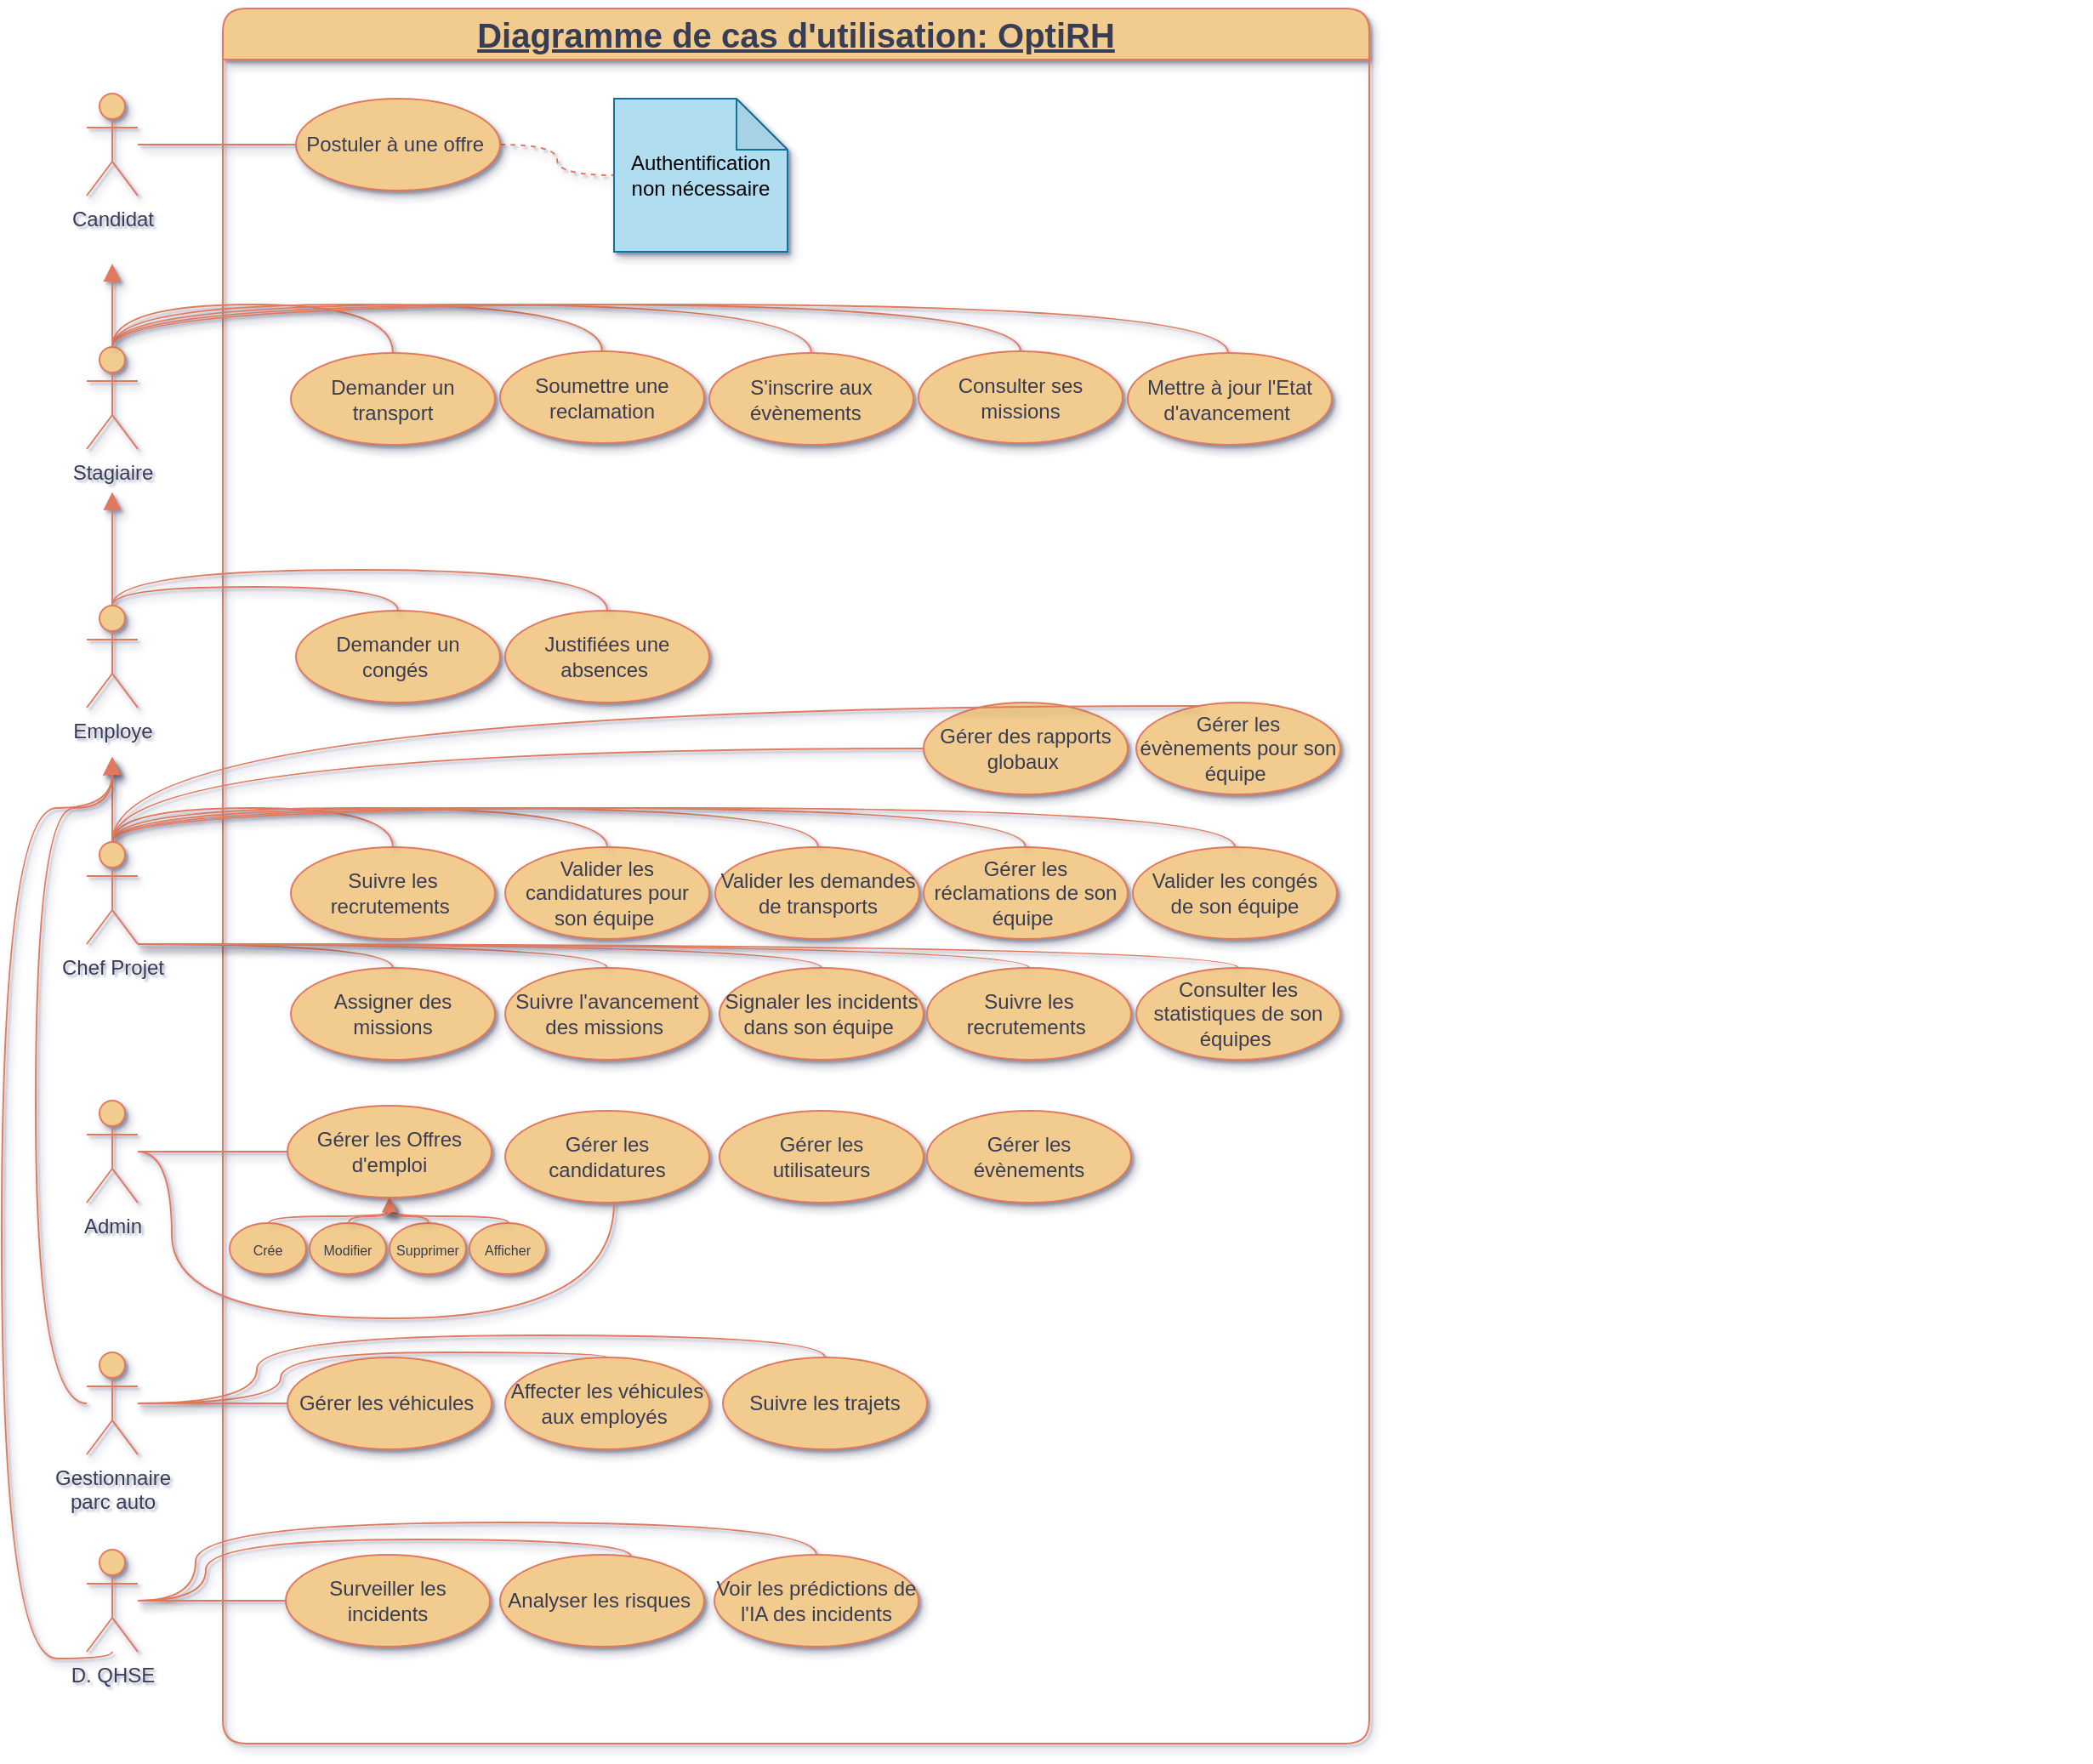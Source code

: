 <mxfile version="22.0.2" type="device">
  <diagram name="Page-1" id="Yrs7KlP71VBfs4nfrlCE">
    <mxGraphModel dx="1863" dy="1775" grid="1" gridSize="10" guides="1" tooltips="1" connect="1" arrows="1" fold="1" page="1" pageScale="1" pageWidth="827" pageHeight="1169" background="#ffffff" math="0" shadow="1">
      <root>
        <mxCell id="0" />
        <mxCell id="1" parent="0" />
        <mxCell id="XjX4u2drSxFfhVrrYKXO-3" style="edgeStyle=orthogonalEdgeStyle;orthogonalLoop=1;jettySize=auto;html=1;strokeColor=#E07A5F;fontColor=#393C56;fillColor=#F2CC8F;endArrow=none;endFill=0;shadow=1;curved=1;" parent="1" source="fzgczVOHdvdYnYpxsNVG-100" target="XjX4u2drSxFfhVrrYKXO-2" edge="1">
          <mxGeometry relative="1" as="geometry">
            <mxPoint x="-725" y="-194" as="sourcePoint" />
            <mxPoint x="-638" y="-194" as="targetPoint" />
            <Array as="points">
              <mxPoint x="-701" y="-204" />
              <mxPoint x="-701" y="-250" />
              <mxPoint x="-336" y="-250" />
            </Array>
          </mxGeometry>
        </mxCell>
        <mxCell id="fzgczVOHdvdYnYpxsNVG-111" style="edgeStyle=orthogonalEdgeStyle;orthogonalLoop=1;jettySize=auto;html=1;strokeColor=#E07A5F;fontColor=#393C56;fillColor=#F2CC8F;curved=1;endArrow=none;endFill=0;shadow=1;" parent="1" source="fzgczVOHdvdYnYpxsNVG-100" target="fzgczVOHdvdYnYpxsNVG-105" edge="1">
          <mxGeometry relative="1" as="geometry">
            <Array as="points">
              <mxPoint x="-695" y="-204" />
              <mxPoint x="-695" y="-240" />
              <mxPoint x="-445" y="-240" />
            </Array>
          </mxGeometry>
        </mxCell>
        <mxCell id="XjX4u2drSxFfhVrrYKXO-4" style="edgeStyle=orthogonalEdgeStyle;orthogonalLoop=1;jettySize=auto;html=1;strokeColor=#E07A5F;fontColor=#393C56;fillColor=#F2CC8F;endArrow=none;endFill=0;shadow=1;curved=1;" parent="1" source="fzgczVOHdvdYnYpxsNVG-92" target="XjX4u2drSxFfhVrrYKXO-1" edge="1">
          <mxGeometry relative="1" as="geometry">
            <mxPoint x="-725" y="-310" as="sourcePoint" />
            <mxPoint x="-637" y="-310" as="targetPoint" />
            <Array as="points">
              <mxPoint x="-651" y="-320" />
              <mxPoint x="-651" y="-350" />
              <mxPoint x="-459" y="-350" />
            </Array>
          </mxGeometry>
        </mxCell>
        <mxCell id="fzgczVOHdvdYnYpxsNVG-103" style="edgeStyle=orthogonalEdgeStyle;orthogonalLoop=1;jettySize=auto;html=1;strokeColor=#E07A5F;fontColor=#393C56;fillColor=#F2CC8F;curved=1;endArrow=none;endFill=0;shadow=1;" parent="1" source="fzgczVOHdvdYnYpxsNVG-92" target="fzgczVOHdvdYnYpxsNVG-96" edge="1">
          <mxGeometry relative="1" as="geometry">
            <Array as="points">
              <mxPoint x="-665" y="-320" />
              <mxPoint x="-665" y="-360" />
              <mxPoint x="-331" y="-360" />
            </Array>
          </mxGeometry>
        </mxCell>
        <mxCell id="fzgczVOHdvdYnYpxsNVG-3" value="&lt;b style=&quot;font-size: 16px;&quot;&gt;&lt;font style=&quot;font-size: 20px;&quot;&gt;&lt;u&gt;Diagramme de cas d&#39;utilisation: OptiRH&lt;/u&gt;&lt;/font&gt;&lt;/b&gt;" style="swimlane;whiteSpace=wrap;html=1;rounded=1;strokeColor=#E07A5F;fontColor=#393C56;fillColor=#F2CC8F;startSize=30;shadow=1;labelBackgroundColor=none;" parent="1" vertex="1">
          <mxGeometry x="-685" y="-1140" width="674" height="1020" as="geometry" />
        </mxCell>
        <mxCell id="stQqlkazPtPQdjLViboA-64" style="edgeStyle=none;curved=1;rounded=0;orthogonalLoop=1;jettySize=auto;html=1;exitX=0.5;exitY=1;exitDx=0;exitDy=0;fontSize=12;startSize=8;endSize=8;labelBackgroundColor=none;strokeColor=#E07A5F;fontColor=default;shadow=1;" parent="fzgczVOHdvdYnYpxsNVG-3" edge="1">
          <mxGeometry relative="1" as="geometry">
            <mxPoint x="1078.5" y="671" as="sourcePoint" />
            <mxPoint x="1078.5" y="671" as="targetPoint" />
          </mxGeometry>
        </mxCell>
        <mxCell id="fzgczVOHdvdYnYpxsNVG-44" style="edgeStyle=orthogonalEdgeStyle;orthogonalLoop=1;jettySize=auto;html=1;strokeColor=#E07A5F;fontColor=#393C56;fillColor=#F2CC8F;endArrow=none;endFill=0;curved=1;shadow=1;" parent="fzgczVOHdvdYnYpxsNVG-3" source="stQqlkazPtPQdjLViboA-169" target="fzgczVOHdvdYnYpxsNVG-34" edge="1">
          <mxGeometry relative="1" as="geometry">
            <Array as="points">
              <mxPoint x="-65" y="174" />
              <mxPoint x="100" y="174" />
            </Array>
          </mxGeometry>
        </mxCell>
        <mxCell id="fzgczVOHdvdYnYpxsNVG-45" style="edgeStyle=orthogonalEdgeStyle;orthogonalLoop=1;jettySize=auto;html=1;strokeColor=#E07A5F;fontColor=#393C56;fillColor=#F2CC8F;endArrow=none;endFill=0;curved=1;shadow=1;" parent="fzgczVOHdvdYnYpxsNVG-3" source="stQqlkazPtPQdjLViboA-169" target="fzgczVOHdvdYnYpxsNVG-35" edge="1">
          <mxGeometry relative="1" as="geometry">
            <Array as="points">
              <mxPoint x="-65" y="174" />
              <mxPoint x="223" y="174" />
            </Array>
          </mxGeometry>
        </mxCell>
        <mxCell id="fzgczVOHdvdYnYpxsNVG-46" style="edgeStyle=orthogonalEdgeStyle;orthogonalLoop=1;jettySize=auto;html=1;strokeColor=#E07A5F;fontColor=#393C56;fillColor=#F2CC8F;endArrow=none;endFill=0;curved=1;shadow=1;" parent="fzgczVOHdvdYnYpxsNVG-3" source="stQqlkazPtPQdjLViboA-169" target="fzgczVOHdvdYnYpxsNVG-36" edge="1">
          <mxGeometry relative="1" as="geometry">
            <Array as="points">
              <mxPoint x="-65" y="174" />
              <mxPoint x="346" y="174" />
            </Array>
          </mxGeometry>
        </mxCell>
        <mxCell id="fzgczVOHdvdYnYpxsNVG-47" style="edgeStyle=orthogonalEdgeStyle;orthogonalLoop=1;jettySize=auto;html=1;strokeColor=#E07A5F;fontColor=#393C56;fillColor=#F2CC8F;endArrow=none;endFill=0;curved=1;shadow=1;" parent="fzgczVOHdvdYnYpxsNVG-3" source="stQqlkazPtPQdjLViboA-169" target="fzgczVOHdvdYnYpxsNVG-37" edge="1">
          <mxGeometry relative="1" as="geometry">
            <Array as="points">
              <mxPoint x="-65" y="174" />
              <mxPoint x="469" y="174" />
            </Array>
          </mxGeometry>
        </mxCell>
        <mxCell id="fzgczVOHdvdYnYpxsNVG-48" style="edgeStyle=orthogonalEdgeStyle;orthogonalLoop=1;jettySize=auto;html=1;strokeColor=#E07A5F;fontColor=#393C56;fillColor=#F2CC8F;endArrow=none;endFill=0;curved=1;shadow=1;" parent="fzgczVOHdvdYnYpxsNVG-3" source="stQqlkazPtPQdjLViboA-169" target="fzgczVOHdvdYnYpxsNVG-38" edge="1">
          <mxGeometry relative="1" as="geometry">
            <Array as="points">
              <mxPoint x="-65" y="174" />
              <mxPoint x="591" y="174" />
            </Array>
          </mxGeometry>
        </mxCell>
        <mxCell id="stQqlkazPtPQdjLViboA-169" value="Stagiaire" style="shape=umlActor;verticalLabelPosition=bottom;verticalAlign=top;html=1;outlineConnect=0;labelBackgroundColor=none;fillColor=#F2CC8F;strokeColor=#E07A5F;fontColor=#393C56;shadow=1;" parent="fzgczVOHdvdYnYpxsNVG-3" vertex="1">
          <mxGeometry x="-80" y="199" width="30" height="60" as="geometry" />
        </mxCell>
        <mxCell id="stQqlkazPtPQdjLViboA-191" style="edgeStyle=none;curved=1;rounded=0;orthogonalLoop=1;jettySize=auto;html=1;fontSize=12;startSize=8;endSize=8;labelBackgroundColor=none;strokeColor=#E07A5F;fontColor=default;endArrow=block;endFill=1;shadow=1;" parent="fzgczVOHdvdYnYpxsNVG-3" source="stQqlkazPtPQdjLViboA-170" edge="1">
          <mxGeometry relative="1" as="geometry">
            <mxPoint x="-65" y="284.2" as="targetPoint" />
          </mxGeometry>
        </mxCell>
        <mxCell id="fzgczVOHdvdYnYpxsNVG-110" style="edgeStyle=orthogonalEdgeStyle;orthogonalLoop=1;jettySize=auto;html=1;strokeColor=#E07A5F;fontColor=#393C56;fillColor=#F2CC8F;endArrow=none;endFill=0;curved=1;dashed=1;shadow=1;" parent="fzgczVOHdvdYnYpxsNVG-3" source="fzgczVOHdvdYnYpxsNVG-33" target="fzgczVOHdvdYnYpxsNVG-109" edge="1">
          <mxGeometry relative="1" as="geometry" />
        </mxCell>
        <mxCell id="fzgczVOHdvdYnYpxsNVG-33" value="Postuler à une offre&amp;nbsp;" style="ellipse;whiteSpace=wrap;html=1;strokeColor=#E07A5F;fontColor=#393C56;fillColor=#F2CC8F;shadow=1;" parent="fzgczVOHdvdYnYpxsNVG-3" vertex="1">
          <mxGeometry x="43" y="53" width="120" height="54" as="geometry" />
        </mxCell>
        <mxCell id="fzgczVOHdvdYnYpxsNVG-34" value="Demander un transport" style="ellipse;whiteSpace=wrap;html=1;strokeColor=#E07A5F;fontColor=#393C56;fillColor=#F2CC8F;shadow=1;" parent="fzgczVOHdvdYnYpxsNVG-3" vertex="1">
          <mxGeometry x="40" y="202.5" width="120" height="54" as="geometry" />
        </mxCell>
        <mxCell id="fzgczVOHdvdYnYpxsNVG-35" value="Soumettre une reclamation" style="ellipse;whiteSpace=wrap;html=1;strokeColor=#E07A5F;fontColor=#393C56;fillColor=#F2CC8F;shadow=1;" parent="fzgczVOHdvdYnYpxsNVG-3" vertex="1">
          <mxGeometry x="163" y="201.5" width="120" height="54" as="geometry" />
        </mxCell>
        <mxCell id="fzgczVOHdvdYnYpxsNVG-36" value="S&#39;inscrire aux évènements&amp;nbsp;&amp;nbsp;" style="ellipse;whiteSpace=wrap;html=1;strokeColor=#E07A5F;fontColor=#393C56;fillColor=#F2CC8F;align=center;shadow=1;" parent="fzgczVOHdvdYnYpxsNVG-3" vertex="1">
          <mxGeometry x="286" y="202.5" width="120" height="54" as="geometry" />
        </mxCell>
        <mxCell id="fzgczVOHdvdYnYpxsNVG-37" value="Consulter ses missions" style="ellipse;whiteSpace=wrap;html=1;strokeColor=#E07A5F;fontColor=#393C56;fillColor=#F2CC8F;shadow=1;" parent="fzgczVOHdvdYnYpxsNVG-3" vertex="1">
          <mxGeometry x="409" y="201.5" width="120" height="54" as="geometry" />
        </mxCell>
        <mxCell id="fzgczVOHdvdYnYpxsNVG-38" value="Mettre à jour l&#39;Etat d&#39;avancement&amp;nbsp;" style="ellipse;whiteSpace=wrap;html=1;strokeColor=#E07A5F;fontColor=#393C56;fillColor=#F2CC8F;shadow=1;" parent="fzgczVOHdvdYnYpxsNVG-3" vertex="1">
          <mxGeometry x="532" y="202.5" width="120" height="54" as="geometry" />
        </mxCell>
        <mxCell id="fzgczVOHdvdYnYpxsNVG-49" value="Demander un congés&amp;nbsp;" style="ellipse;whiteSpace=wrap;html=1;strokeColor=#E07A5F;fontColor=#393C56;fillColor=#F2CC8F;shadow=1;" parent="fzgczVOHdvdYnYpxsNVG-3" vertex="1">
          <mxGeometry x="43" y="354" width="120" height="54" as="geometry" />
        </mxCell>
        <mxCell id="fzgczVOHdvdYnYpxsNVG-50" value="Justifiées une absences&amp;nbsp;" style="ellipse;whiteSpace=wrap;html=1;strokeColor=#E07A5F;fontColor=#393C56;fillColor=#F2CC8F;shadow=1;" parent="fzgczVOHdvdYnYpxsNVG-3" vertex="1">
          <mxGeometry x="166" y="354" width="120" height="54" as="geometry" />
        </mxCell>
        <mxCell id="fzgczVOHdvdYnYpxsNVG-57" value="Suivre les recrutements&amp;nbsp;" style="ellipse;whiteSpace=wrap;html=1;strokeColor=#E07A5F;fontColor=#393C56;fillColor=#F2CC8F;shadow=1;" parent="fzgczVOHdvdYnYpxsNVG-3" vertex="1">
          <mxGeometry x="40" y="493" width="120" height="54" as="geometry" />
        </mxCell>
        <mxCell id="fzgczVOHdvdYnYpxsNVG-58" value="Valider les candidatures pour son équipe&amp;nbsp;" style="ellipse;whiteSpace=wrap;html=1;strokeColor=#E07A5F;fontColor=#393C56;fillColor=#F2CC8F;shadow=1;" parent="fzgczVOHdvdYnYpxsNVG-3" vertex="1">
          <mxGeometry x="166" y="493" width="120" height="54" as="geometry" />
        </mxCell>
        <mxCell id="fzgczVOHdvdYnYpxsNVG-59" value="Valider les demandes de transports" style="ellipse;whiteSpace=wrap;html=1;strokeColor=#E07A5F;fontColor=#393C56;fillColor=#F2CC8F;shadow=1;" parent="fzgczVOHdvdYnYpxsNVG-3" vertex="1">
          <mxGeometry x="289.5" y="493" width="120" height="54" as="geometry" />
        </mxCell>
        <mxCell id="fzgczVOHdvdYnYpxsNVG-60" value="Gérer les réclamations de son équipe&amp;nbsp;" style="ellipse;whiteSpace=wrap;html=1;strokeColor=#E07A5F;fontColor=#393C56;fillColor=#F2CC8F;shadow=1;" parent="fzgczVOHdvdYnYpxsNVG-3" vertex="1">
          <mxGeometry x="412" y="493" width="120" height="54" as="geometry" />
        </mxCell>
        <mxCell id="fzgczVOHdvdYnYpxsNVG-61" value="Valider les congés&lt;br&gt;de son équipe" style="ellipse;whiteSpace=wrap;html=1;strokeColor=#E07A5F;fontColor=#393C56;fillColor=#F2CC8F;shadow=1;" parent="fzgczVOHdvdYnYpxsNVG-3" vertex="1">
          <mxGeometry x="535" y="493" width="120" height="54" as="geometry" />
        </mxCell>
        <mxCell id="fzgczVOHdvdYnYpxsNVG-62" value="Gérer les évènements pour son équipe&amp;nbsp;" style="ellipse;whiteSpace=wrap;html=1;strokeColor=#E07A5F;fontColor=#393C56;fillColor=#F2CC8F;shadow=1;" parent="fzgczVOHdvdYnYpxsNVG-3" vertex="1">
          <mxGeometry x="537" y="408" width="120" height="54" as="geometry" />
        </mxCell>
        <mxCell id="fzgczVOHdvdYnYpxsNVG-69" value="Assigner des missions" style="ellipse;whiteSpace=wrap;html=1;strokeColor=#E07A5F;fontColor=#393C56;fillColor=#F2CC8F;shadow=1;" parent="fzgczVOHdvdYnYpxsNVG-3" vertex="1">
          <mxGeometry x="40" y="564" width="120" height="54" as="geometry" />
        </mxCell>
        <mxCell id="fzgczVOHdvdYnYpxsNVG-70" value="Suivre l&#39;avancement des missions&amp;nbsp;" style="ellipse;whiteSpace=wrap;html=1;strokeColor=#E07A5F;fontColor=#393C56;fillColor=#F2CC8F;shadow=1;" parent="fzgczVOHdvdYnYpxsNVG-3" vertex="1">
          <mxGeometry x="166" y="564" width="120" height="54" as="geometry" />
        </mxCell>
        <mxCell id="fzgczVOHdvdYnYpxsNVG-71" value="Signaler les incidents dans son équipe&amp;nbsp;" style="ellipse;whiteSpace=wrap;html=1;strokeColor=#E07A5F;fontColor=#393C56;fillColor=#F2CC8F;shadow=1;" parent="fzgczVOHdvdYnYpxsNVG-3" vertex="1">
          <mxGeometry x="292" y="564" width="120" height="54" as="geometry" />
        </mxCell>
        <mxCell id="fzgczVOHdvdYnYpxsNVG-72" value="Suivre les recrutements&amp;nbsp;" style="ellipse;whiteSpace=wrap;html=1;strokeColor=#E07A5F;fontColor=#393C56;fillColor=#F2CC8F;shadow=1;" parent="fzgczVOHdvdYnYpxsNVG-3" vertex="1">
          <mxGeometry x="414" y="564" width="120" height="54" as="geometry" />
        </mxCell>
        <mxCell id="fzgczVOHdvdYnYpxsNVG-73" value="Consulter les statistiques de son équipes&amp;nbsp;" style="ellipse;whiteSpace=wrap;html=1;strokeColor=#E07A5F;fontColor=#393C56;fillColor=#F2CC8F;shadow=1;" parent="fzgczVOHdvdYnYpxsNVG-3" vertex="1">
          <mxGeometry x="537" y="564" width="120" height="54" as="geometry" />
        </mxCell>
        <mxCell id="stQqlkazPtPQdjLViboA-207" style="edgeStyle=none;curved=1;rounded=0;orthogonalLoop=1;jettySize=auto;html=1;exitX=0.5;exitY=1;exitDx=0;exitDy=0;fontSize=12;startSize=8;endSize=8;labelBackgroundColor=none;strokeColor=#E07A5F;fontColor=default;shadow=1;" parent="fzgczVOHdvdYnYpxsNVG-3" edge="1">
          <mxGeometry relative="1" as="geometry">
            <mxPoint x="844.5" y="972" as="sourcePoint" />
            <mxPoint x="844.5" y="972" as="targetPoint" />
          </mxGeometry>
        </mxCell>
        <mxCell id="fzgczVOHdvdYnYpxsNVG-27" value="&lt;font style=&quot;font-size: 8px;&quot;&gt;Crée&lt;/font&gt;" style="ellipse;whiteSpace=wrap;html=1;strokeColor=#E07A5F;fontColor=#393C56;fillColor=#F2CC8F;shadow=1;" parent="fzgczVOHdvdYnYpxsNVG-3" vertex="1">
          <mxGeometry x="4" y="714" width="45" height="30" as="geometry" />
        </mxCell>
        <mxCell id="fzgczVOHdvdYnYpxsNVG-26" value="&lt;font style=&quot;font-size: 8px;&quot;&gt;Modifier&lt;/font&gt;" style="ellipse;whiteSpace=wrap;html=1;strokeColor=#E07A5F;fontColor=#393C56;fillColor=#F2CC8F;shadow=1;" parent="fzgczVOHdvdYnYpxsNVG-3" vertex="1">
          <mxGeometry x="51" y="714" width="45" height="30" as="geometry" />
        </mxCell>
        <mxCell id="fzgczVOHdvdYnYpxsNVG-25" value="&lt;font style=&quot;font-size: 8px;&quot;&gt;Supprimer&lt;/font&gt;" style="ellipse;whiteSpace=wrap;html=1;strokeColor=#E07A5F;fontColor=#393C56;fillColor=#F2CC8F;shadow=1;" parent="fzgczVOHdvdYnYpxsNVG-3" vertex="1">
          <mxGeometry x="98" y="714" width="45" height="30" as="geometry" />
        </mxCell>
        <mxCell id="fzgczVOHdvdYnYpxsNVG-24" value="&lt;font style=&quot;font-size: 8px;&quot;&gt;Afficher&lt;/font&gt;" style="ellipse;whiteSpace=wrap;html=1;strokeColor=#E07A5F;fontColor=#393C56;fillColor=#F2CC8F;shadow=1;" parent="fzgczVOHdvdYnYpxsNVG-3" vertex="1">
          <mxGeometry x="145" y="714" width="45" height="30" as="geometry" />
        </mxCell>
        <mxCell id="fzgczVOHdvdYnYpxsNVG-86" style="edgeStyle=orthogonalEdgeStyle;orthogonalLoop=1;jettySize=auto;html=1;strokeColor=#E07A5F;fontColor=#393C56;fillColor=#F2CC8F;endArrow=none;endFill=0;startArrow=block;startFill=1;curved=1;shadow=1;" parent="fzgczVOHdvdYnYpxsNVG-3" source="fzgczVOHdvdYnYpxsNVG-82" target="fzgczVOHdvdYnYpxsNVG-24" edge="1">
          <mxGeometry relative="1" as="geometry">
            <Array as="points">
              <mxPoint x="98" y="710" />
              <mxPoint x="168" y="710" />
            </Array>
          </mxGeometry>
        </mxCell>
        <mxCell id="fzgczVOHdvdYnYpxsNVG-87" style="edgeStyle=orthogonalEdgeStyle;orthogonalLoop=1;jettySize=auto;html=1;strokeColor=#E07A5F;fontColor=#393C56;fillColor=#F2CC8F;endArrow=none;endFill=0;startArrow=block;startFill=1;curved=1;shadow=1;" parent="fzgczVOHdvdYnYpxsNVG-3" source="fzgczVOHdvdYnYpxsNVG-82" target="fzgczVOHdvdYnYpxsNVG-27" edge="1">
          <mxGeometry relative="1" as="geometry">
            <Array as="points">
              <mxPoint x="98" y="710" />
              <mxPoint x="27" y="710" />
            </Array>
          </mxGeometry>
        </mxCell>
        <mxCell id="fzgczVOHdvdYnYpxsNVG-88" style="edgeStyle=orthogonalEdgeStyle;orthogonalLoop=1;jettySize=auto;html=1;strokeColor=#E07A5F;fontColor=#393C56;fillColor=#F2CC8F;endArrow=none;endFill=0;startArrow=block;startFill=1;curved=1;shadow=1;" parent="fzgczVOHdvdYnYpxsNVG-3" source="fzgczVOHdvdYnYpxsNVG-82" target="fzgczVOHdvdYnYpxsNVG-25" edge="1">
          <mxGeometry relative="1" as="geometry">
            <Array as="points">
              <mxPoint x="98" y="710" />
              <mxPoint x="121" y="710" />
            </Array>
          </mxGeometry>
        </mxCell>
        <mxCell id="fzgczVOHdvdYnYpxsNVG-89" style="edgeStyle=orthogonalEdgeStyle;orthogonalLoop=1;jettySize=auto;html=1;strokeColor=#E07A5F;fontColor=#393C56;fillColor=#F2CC8F;endArrow=none;endFill=0;startArrow=block;startFill=1;curved=1;shadow=1;" parent="fzgczVOHdvdYnYpxsNVG-3" source="fzgczVOHdvdYnYpxsNVG-82" target="fzgczVOHdvdYnYpxsNVG-26" edge="1">
          <mxGeometry relative="1" as="geometry">
            <Array as="points">
              <mxPoint x="98" y="710" />
              <mxPoint x="74" y="710" />
            </Array>
          </mxGeometry>
        </mxCell>
        <mxCell id="fzgczVOHdvdYnYpxsNVG-82" value="Gérer les Offres d&#39;emploi" style="ellipse;whiteSpace=wrap;html=1;strokeColor=#E07A5F;fontColor=#393C56;fillColor=#F2CC8F;shadow=1;" parent="fzgczVOHdvdYnYpxsNVG-3" vertex="1">
          <mxGeometry x="38" y="645" width="120" height="54" as="geometry" />
        </mxCell>
        <mxCell id="fzgczVOHdvdYnYpxsNVG-90" value="Gérer les candidatures" style="ellipse;whiteSpace=wrap;html=1;strokeColor=#E07A5F;fontColor=#393C56;fillColor=#F2CC8F;shadow=1;" parent="fzgczVOHdvdYnYpxsNVG-3" vertex="1">
          <mxGeometry x="166" y="648" width="120" height="54" as="geometry" />
        </mxCell>
        <mxCell id="fzgczVOHdvdYnYpxsNVG-93" value="Gérer les véhicules&amp;nbsp;" style="ellipse;whiteSpace=wrap;html=1;strokeColor=#E07A5F;fontColor=#393C56;fillColor=#F2CC8F;shadow=1;" parent="fzgczVOHdvdYnYpxsNVG-3" vertex="1">
          <mxGeometry x="38" y="793" width="120" height="54" as="geometry" />
        </mxCell>
        <mxCell id="fzgczVOHdvdYnYpxsNVG-101" value="Surveiller les incidents" style="ellipse;whiteSpace=wrap;html=1;strokeColor=#E07A5F;fontColor=#393C56;fillColor=#F2CC8F;shadow=1;" parent="fzgczVOHdvdYnYpxsNVG-3" vertex="1">
          <mxGeometry x="37" y="909" width="120" height="54" as="geometry" />
        </mxCell>
        <mxCell id="fzgczVOHdvdYnYpxsNVG-105" value="Analyser les risques&amp;nbsp;" style="ellipse;whiteSpace=wrap;html=1;strokeColor=#E07A5F;fontColor=#393C56;fillColor=#F2CC8F;shadow=1;" parent="fzgczVOHdvdYnYpxsNVG-3" vertex="1">
          <mxGeometry x="163" y="909" width="120" height="54" as="geometry" />
        </mxCell>
        <mxCell id="fzgczVOHdvdYnYpxsNVG-106" value="Gérer les&lt;br&gt;utilisateurs" style="ellipse;whiteSpace=wrap;html=1;strokeColor=#E07A5F;fontColor=#393C56;fillColor=#F2CC8F;shadow=1;" parent="fzgczVOHdvdYnYpxsNVG-3" vertex="1">
          <mxGeometry x="292" y="648" width="120" height="54" as="geometry" />
        </mxCell>
        <mxCell id="fzgczVOHdvdYnYpxsNVG-107" value="Gérer les évènements" style="ellipse;whiteSpace=wrap;html=1;strokeColor=#E07A5F;fontColor=#393C56;fillColor=#F2CC8F;shadow=1;" parent="fzgczVOHdvdYnYpxsNVG-3" vertex="1">
          <mxGeometry x="414" y="648" width="120" height="54" as="geometry" />
        </mxCell>
        <mxCell id="fzgczVOHdvdYnYpxsNVG-109" value="&lt;font color=&quot;#000000&quot;&gt;Authentification non nécessaire&lt;/font&gt;" style="shape=note;whiteSpace=wrap;html=1;backgroundOutline=1;darkOpacity=0.05;strokeColor=#10739e;fillColor=#b1ddf0;shadow=1;" parent="fzgczVOHdvdYnYpxsNVG-3" vertex="1">
          <mxGeometry x="230" y="53" width="102" height="90" as="geometry" />
        </mxCell>
        <mxCell id="fzgczVOHdvdYnYpxsNVG-113" value="Gérer des rapports globaux&amp;nbsp;" style="ellipse;whiteSpace=wrap;html=1;strokeColor=#E07A5F;fontColor=#393C56;fillColor=#F2CC8F;shadow=1;" parent="fzgczVOHdvdYnYpxsNVG-3" vertex="1">
          <mxGeometry x="412" y="408" width="120" height="54" as="geometry" />
        </mxCell>
        <mxCell id="XjX4u2drSxFfhVrrYKXO-1" value="Affecter les véhicules&lt;br&gt;aux employés&amp;nbsp;" style="ellipse;whiteSpace=wrap;html=1;strokeColor=#E07A5F;fontColor=#393C56;fillColor=#F2CC8F;shadow=1;" parent="fzgczVOHdvdYnYpxsNVG-3" vertex="1">
          <mxGeometry x="166" y="793" width="120" height="54" as="geometry" />
        </mxCell>
        <mxCell id="XjX4u2drSxFfhVrrYKXO-2" value="Voir les prédictions de l&#39;IA des incidents" style="ellipse;whiteSpace=wrap;html=1;strokeColor=#E07A5F;fontColor=#393C56;fillColor=#F2CC8F;shadow=1;" parent="fzgczVOHdvdYnYpxsNVG-3" vertex="1">
          <mxGeometry x="289" y="909" width="120" height="54" as="geometry" />
        </mxCell>
        <mxCell id="fzgczVOHdvdYnYpxsNVG-96" value="Suivre les trajets" style="ellipse;whiteSpace=wrap;html=1;strokeColor=#E07A5F;fontColor=#393C56;fillColor=#F2CC8F;shadow=1;" parent="fzgczVOHdvdYnYpxsNVG-3" vertex="1">
          <mxGeometry x="294" y="793" width="120" height="54" as="geometry" />
        </mxCell>
        <mxCell id="fzgczVOHdvdYnYpxsNVG-54" style="edgeStyle=orthogonalEdgeStyle;orthogonalLoop=1;jettySize=auto;html=1;strokeColor=#E07A5F;fontColor=#393C56;fillColor=#F2CC8F;curved=1;endArrow=none;endFill=0;shadow=1;" parent="1" source="stQqlkazPtPQdjLViboA-170" target="fzgczVOHdvdYnYpxsNVG-49" edge="1">
          <mxGeometry relative="1" as="geometry">
            <Array as="points">
              <mxPoint x="-750" y="-800" />
              <mxPoint x="-582" y="-800" />
            </Array>
          </mxGeometry>
        </mxCell>
        <mxCell id="fzgczVOHdvdYnYpxsNVG-55" style="edgeStyle=orthogonalEdgeStyle;orthogonalLoop=1;jettySize=auto;html=1;strokeColor=#E07A5F;fontColor=#393C56;fillColor=#F2CC8F;curved=1;endArrow=none;endFill=0;shadow=1;" parent="1" source="stQqlkazPtPQdjLViboA-170" target="fzgczVOHdvdYnYpxsNVG-50" edge="1">
          <mxGeometry relative="1" as="geometry">
            <Array as="points">
              <mxPoint x="-750" y="-810" />
              <mxPoint x="-459" y="-810" />
            </Array>
          </mxGeometry>
        </mxCell>
        <mxCell id="stQqlkazPtPQdjLViboA-170" value="Employe" style="shape=umlActor;verticalLabelPosition=bottom;verticalAlign=top;html=1;outlineConnect=0;labelBackgroundColor=none;fillColor=#F2CC8F;strokeColor=#E07A5F;fontColor=#393C56;shadow=1;" parent="1" vertex="1">
          <mxGeometry x="-765" y="-789" width="30" height="60" as="geometry" />
        </mxCell>
        <mxCell id="fzgczVOHdvdYnYpxsNVG-53" style="edgeStyle=orthogonalEdgeStyle;orthogonalLoop=1;jettySize=auto;html=1;strokeColor=#E07A5F;fontColor=#393C56;fillColor=#F2CC8F;curved=1;endArrow=none;endFill=0;shadow=1;" parent="1" source="fzgczVOHdvdYnYpxsNVG-51" target="fzgczVOHdvdYnYpxsNVG-33" edge="1">
          <mxGeometry relative="1" as="geometry" />
        </mxCell>
        <mxCell id="fzgczVOHdvdYnYpxsNVG-51" value="Candidat" style="shape=umlActor;verticalLabelPosition=bottom;verticalAlign=top;html=1;outlineConnect=0;labelBackgroundColor=none;fillColor=#F2CC8F;strokeColor=#E07A5F;fontColor=#393C56;shadow=1;" parent="1" vertex="1">
          <mxGeometry x="-765" y="-1090" width="30" height="60" as="geometry" />
        </mxCell>
        <mxCell id="fzgczVOHdvdYnYpxsNVG-52" style="edgeStyle=none;curved=1;rounded=0;orthogonalLoop=1;jettySize=auto;html=1;fontSize=12;startSize=8;endSize=8;labelBackgroundColor=none;strokeColor=#E07A5F;fontColor=default;exitX=0.5;exitY=0;exitDx=0;exitDy=0;exitPerimeter=0;endArrow=block;endFill=1;shadow=1;" parent="1" source="stQqlkazPtPQdjLViboA-169" edge="1">
          <mxGeometry relative="1" as="geometry">
            <mxPoint x="-750" y="-990" as="targetPoint" />
            <mxPoint x="-750" y="-920" as="sourcePoint" />
          </mxGeometry>
        </mxCell>
        <mxCell id="fzgczVOHdvdYnYpxsNVG-56" style="edgeStyle=orthogonalEdgeStyle;rounded=0;orthogonalLoop=1;jettySize=auto;html=1;strokeColor=#E07A5F;fontColor=#393C56;fillColor=#F2CC8F;startSize=8;endSize=8;shadow=1;" parent="1" source="stQqlkazPtPQdjLViboA-114" edge="1">
          <mxGeometry relative="1" as="geometry">
            <mxPoint x="-750" y="-700" as="targetPoint" />
          </mxGeometry>
        </mxCell>
        <mxCell id="fzgczVOHdvdYnYpxsNVG-63" style="edgeStyle=orthogonalEdgeStyle;orthogonalLoop=1;jettySize=auto;html=1;strokeColor=#E07A5F;fontColor=#393C56;fillColor=#F2CC8F;curved=1;endArrow=none;endFill=0;shadow=1;" parent="1" source="stQqlkazPtPQdjLViboA-114" target="fzgczVOHdvdYnYpxsNVG-57" edge="1">
          <mxGeometry relative="1" as="geometry">
            <Array as="points">
              <mxPoint x="-750" y="-670" />
              <mxPoint x="-585" y="-670" />
            </Array>
          </mxGeometry>
        </mxCell>
        <mxCell id="fzgczVOHdvdYnYpxsNVG-64" style="edgeStyle=orthogonalEdgeStyle;orthogonalLoop=1;jettySize=auto;html=1;strokeColor=#E07A5F;fontColor=#393C56;fillColor=#F2CC8F;curved=1;endArrow=none;endFill=0;shadow=1;" parent="1" source="stQqlkazPtPQdjLViboA-114" target="fzgczVOHdvdYnYpxsNVG-58" edge="1">
          <mxGeometry relative="1" as="geometry">
            <Array as="points">
              <mxPoint x="-750" y="-670" />
              <mxPoint x="-459" y="-670" />
            </Array>
          </mxGeometry>
        </mxCell>
        <mxCell id="fzgczVOHdvdYnYpxsNVG-65" style="edgeStyle=orthogonalEdgeStyle;orthogonalLoop=1;jettySize=auto;html=1;strokeColor=#E07A5F;fontColor=#393C56;fillColor=#F2CC8F;curved=1;endArrow=none;endFill=0;shadow=1;" parent="1" source="stQqlkazPtPQdjLViboA-114" target="fzgczVOHdvdYnYpxsNVG-59" edge="1">
          <mxGeometry relative="1" as="geometry">
            <Array as="points">
              <mxPoint x="-750" y="-670" />
              <mxPoint x="-335" y="-670" />
            </Array>
          </mxGeometry>
        </mxCell>
        <mxCell id="fzgczVOHdvdYnYpxsNVG-66" style="edgeStyle=orthogonalEdgeStyle;orthogonalLoop=1;jettySize=auto;html=1;strokeColor=#E07A5F;fontColor=#393C56;fillColor=#F2CC8F;curved=1;endArrow=none;endFill=0;shadow=1;" parent="1" source="stQqlkazPtPQdjLViboA-114" target="fzgczVOHdvdYnYpxsNVG-60" edge="1">
          <mxGeometry relative="1" as="geometry">
            <Array as="points">
              <mxPoint x="-750" y="-670" />
              <mxPoint x="-213" y="-670" />
            </Array>
          </mxGeometry>
        </mxCell>
        <mxCell id="fzgczVOHdvdYnYpxsNVG-67" style="edgeStyle=orthogonalEdgeStyle;orthogonalLoop=1;jettySize=auto;html=1;strokeColor=#E07A5F;fontColor=#393C56;fillColor=#F2CC8F;curved=1;endArrow=none;endFill=0;shadow=1;" parent="1" source="stQqlkazPtPQdjLViboA-114" target="fzgczVOHdvdYnYpxsNVG-61" edge="1">
          <mxGeometry relative="1" as="geometry">
            <Array as="points">
              <mxPoint x="-750" y="-670" />
              <mxPoint x="-90" y="-670" />
            </Array>
          </mxGeometry>
        </mxCell>
        <mxCell id="fzgczVOHdvdYnYpxsNVG-68" style="edgeStyle=orthogonalEdgeStyle;orthogonalLoop=1;jettySize=auto;html=1;strokeColor=#E07A5F;fontColor=#393C56;fillColor=#F2CC8F;curved=1;endArrow=none;endFill=0;shadow=1;" parent="1" source="stQqlkazPtPQdjLViboA-114" target="fzgczVOHdvdYnYpxsNVG-113" edge="1">
          <mxGeometry relative="1" as="geometry">
            <Array as="points">
              <mxPoint x="-750" y="-705" />
              <mxPoint x="-219" y="-705" />
            </Array>
          </mxGeometry>
        </mxCell>
        <mxCell id="fzgczVOHdvdYnYpxsNVG-74" style="edgeStyle=orthogonalEdgeStyle;orthogonalLoop=1;jettySize=auto;html=1;strokeColor=#E07A5F;fontColor=#393C56;fillColor=#F2CC8F;curved=1;endArrow=none;endFill=0;shadow=1;" parent="1" source="stQqlkazPtPQdjLViboA-114" target="fzgczVOHdvdYnYpxsNVG-69" edge="1">
          <mxGeometry relative="1" as="geometry">
            <Array as="points">
              <mxPoint x="-585" y="-590" />
            </Array>
          </mxGeometry>
        </mxCell>
        <mxCell id="fzgczVOHdvdYnYpxsNVG-75" style="edgeStyle=orthogonalEdgeStyle;orthogonalLoop=1;jettySize=auto;html=1;strokeColor=#E07A5F;fontColor=#393C56;fillColor=#F2CC8F;curved=1;endArrow=none;endFill=0;shadow=1;" parent="1" source="stQqlkazPtPQdjLViboA-114" target="fzgczVOHdvdYnYpxsNVG-70" edge="1">
          <mxGeometry relative="1" as="geometry">
            <Array as="points">
              <mxPoint x="-459" y="-590" />
            </Array>
          </mxGeometry>
        </mxCell>
        <mxCell id="fzgczVOHdvdYnYpxsNVG-76" style="edgeStyle=orthogonalEdgeStyle;orthogonalLoop=1;jettySize=auto;html=1;strokeColor=#E07A5F;fontColor=#393C56;fillColor=#F2CC8F;curved=1;endArrow=none;endFill=0;shadow=1;" parent="1" source="stQqlkazPtPQdjLViboA-114" target="fzgczVOHdvdYnYpxsNVG-71" edge="1">
          <mxGeometry relative="1" as="geometry">
            <Array as="points">
              <mxPoint x="-333" y="-590" />
            </Array>
          </mxGeometry>
        </mxCell>
        <mxCell id="fzgczVOHdvdYnYpxsNVG-77" style="edgeStyle=orthogonalEdgeStyle;orthogonalLoop=1;jettySize=auto;html=1;strokeColor=#E07A5F;fontColor=#393C56;fillColor=#F2CC8F;curved=1;endArrow=none;endFill=0;shadow=1;" parent="1" source="stQqlkazPtPQdjLViboA-114" target="fzgczVOHdvdYnYpxsNVG-72" edge="1">
          <mxGeometry relative="1" as="geometry">
            <Array as="points">
              <mxPoint x="-211" y="-590" />
            </Array>
          </mxGeometry>
        </mxCell>
        <mxCell id="fzgczVOHdvdYnYpxsNVG-78" style="edgeStyle=orthogonalEdgeStyle;orthogonalLoop=1;jettySize=auto;html=1;strokeColor=#E07A5F;fontColor=#393C56;fillColor=#F2CC8F;curved=1;endArrow=none;endFill=0;shadow=1;" parent="1" source="stQqlkazPtPQdjLViboA-114" target="fzgczVOHdvdYnYpxsNVG-73" edge="1">
          <mxGeometry relative="1" as="geometry">
            <Array as="points">
              <mxPoint x="-88" y="-590" />
            </Array>
          </mxGeometry>
        </mxCell>
        <mxCell id="fzgczVOHdvdYnYpxsNVG-114" style="edgeStyle=orthogonalEdgeStyle;orthogonalLoop=1;jettySize=auto;html=1;strokeColor=#E07A5F;fontColor=#393C56;fillColor=#F2CC8F;curved=1;endArrow=none;endFill=0;shadow=1;" parent="1" source="stQqlkazPtPQdjLViboA-114" target="fzgczVOHdvdYnYpxsNVG-62" edge="1">
          <mxGeometry relative="1" as="geometry">
            <Array as="points">
              <mxPoint x="-750" y="-730" />
            </Array>
          </mxGeometry>
        </mxCell>
        <mxCell id="stQqlkazPtPQdjLViboA-114" value="Chef Projet" style="shape=umlActor;verticalLabelPosition=bottom;verticalAlign=top;html=1;outlineConnect=0;labelBackgroundColor=none;fillColor=#F2CC8F;strokeColor=#E07A5F;fontColor=#393C56;shadow=1;" parent="1" vertex="1">
          <mxGeometry x="-765" y="-650" width="30" height="60" as="geometry" />
        </mxCell>
        <mxCell id="fzgczVOHdvdYnYpxsNVG-81" style="edgeStyle=orthogonalEdgeStyle;rounded=0;orthogonalLoop=1;jettySize=auto;html=1;strokeColor=#E07A5F;fontColor=#393C56;fillColor=#F2CC8F;endArrow=none;endFill=0;shadow=1;" parent="1" source="stQqlkazPtPQdjLViboA-2" target="fzgczVOHdvdYnYpxsNVG-82" edge="1">
          <mxGeometry relative="1" as="geometry">
            <mxPoint x="-650" y="-468" as="targetPoint" />
          </mxGeometry>
        </mxCell>
        <mxCell id="fzgczVOHdvdYnYpxsNVG-91" style="edgeStyle=orthogonalEdgeStyle;orthogonalLoop=1;jettySize=auto;html=1;strokeColor=#E07A5F;fontColor=#393C56;fillColor=#F2CC8F;curved=1;endArrow=none;endFill=0;shadow=1;" parent="1" source="stQqlkazPtPQdjLViboA-2" target="fzgczVOHdvdYnYpxsNVG-90" edge="1">
          <mxGeometry relative="1" as="geometry">
            <Array as="points">
              <mxPoint x="-715" y="-468" />
              <mxPoint x="-715" y="-370" />
              <mxPoint x="-455" y="-370" />
            </Array>
          </mxGeometry>
        </mxCell>
        <mxCell id="stQqlkazPtPQdjLViboA-2" value="Admin" style="shape=umlActor;verticalLabelPosition=bottom;verticalAlign=top;html=1;outlineConnect=0;labelBackgroundColor=none;fillColor=#F2CC8F;strokeColor=#E07A5F;fontColor=#393C56;shadow=1;" parent="1" vertex="1">
          <mxGeometry x="-765" y="-498" width="30" height="60" as="geometry" />
        </mxCell>
        <mxCell id="fzgczVOHdvdYnYpxsNVG-94" style="edgeStyle=orthogonalEdgeStyle;orthogonalLoop=1;jettySize=auto;html=1;strokeColor=#E07A5F;fontColor=#393C56;fillColor=#F2CC8F;curved=1;endArrow=block;endFill=1;endSize=8;startSize=8;shadow=1;" parent="1" source="fzgczVOHdvdYnYpxsNVG-92" edge="1">
          <mxGeometry relative="1" as="geometry">
            <mxPoint x="-750" y="-700" as="targetPoint" />
            <Array as="points">
              <mxPoint x="-795" y="-320" />
              <mxPoint x="-795" y="-670" />
              <mxPoint x="-750" y="-670" />
            </Array>
          </mxGeometry>
        </mxCell>
        <mxCell id="fzgczVOHdvdYnYpxsNVG-95" style="edgeStyle=orthogonalEdgeStyle;rounded=0;orthogonalLoop=1;jettySize=auto;html=1;strokeColor=#E07A5F;fontColor=#393C56;fillColor=#F2CC8F;endArrow=none;endFill=0;shadow=1;" parent="1" source="fzgczVOHdvdYnYpxsNVG-92" target="fzgczVOHdvdYnYpxsNVG-93" edge="1">
          <mxGeometry relative="1" as="geometry" />
        </mxCell>
        <mxCell id="fzgczVOHdvdYnYpxsNVG-92" value="Gestionnaire&lt;br&gt;parc auto" style="shape=umlActor;verticalLabelPosition=bottom;verticalAlign=top;html=1;outlineConnect=0;labelBackgroundColor=none;fillColor=#F2CC8F;strokeColor=#E07A5F;fontColor=#393C56;shadow=1;" parent="1" vertex="1">
          <mxGeometry x="-765" y="-350" width="30" height="60" as="geometry" />
        </mxCell>
        <mxCell id="fzgczVOHdvdYnYpxsNVG-104" style="edgeStyle=orthogonalEdgeStyle;rounded=0;orthogonalLoop=1;jettySize=auto;html=1;strokeColor=#E07A5F;fontColor=#393C56;fillColor=#F2CC8F;endArrow=none;endFill=0;shadow=1;" parent="1" source="fzgczVOHdvdYnYpxsNVG-100" target="fzgczVOHdvdYnYpxsNVG-101" edge="1">
          <mxGeometry relative="1" as="geometry" />
        </mxCell>
        <mxCell id="fzgczVOHdvdYnYpxsNVG-112" style="edgeStyle=orthogonalEdgeStyle;orthogonalLoop=1;jettySize=auto;html=1;strokeColor=#E07A5F;fontColor=#393C56;fillColor=#F2CC8F;curved=1;endArrow=block;endFill=1;endSize=8;startSize=8;shadow=1;" parent="1" source="fzgczVOHdvdYnYpxsNVG-100" edge="1">
          <mxGeometry relative="1" as="geometry">
            <mxPoint x="-750" y="-700" as="targetPoint" />
            <Array as="points">
              <mxPoint x="-815" y="-170" />
              <mxPoint x="-815" y="-670" />
              <mxPoint x="-750" y="-670" />
            </Array>
          </mxGeometry>
        </mxCell>
        <mxCell id="fzgczVOHdvdYnYpxsNVG-100" value="D. QHSE" style="shape=umlActor;verticalLabelPosition=bottom;verticalAlign=top;html=1;outlineConnect=0;labelBackgroundColor=none;fillColor=#F2CC8F;strokeColor=#E07A5F;fontColor=#393C56;shadow=1;" parent="1" vertex="1">
          <mxGeometry x="-765" y="-234" width="30" height="60" as="geometry" />
        </mxCell>
      </root>
    </mxGraphModel>
  </diagram>
</mxfile>

